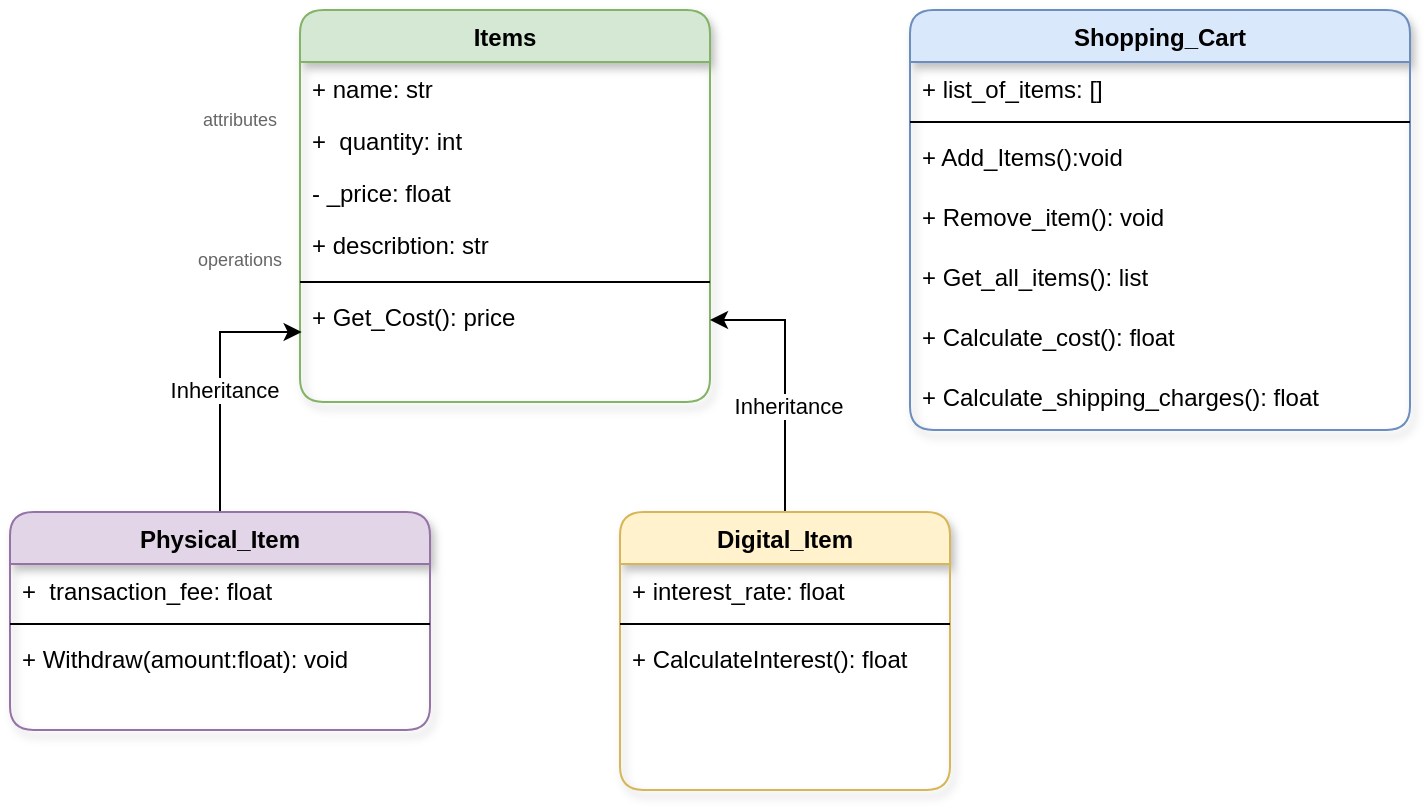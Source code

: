 <mxfile version="26.1.0">
  <diagram name="Page-1" id="g5vXmAB2UkSqzC7_Wi9n">
    <mxGraphModel dx="989" dy="532" grid="1" gridSize="10" guides="1" tooltips="1" connect="1" arrows="1" fold="1" page="1" pageScale="1" pageWidth="850" pageHeight="1100" math="0" shadow="0">
      <root>
        <mxCell id="0" />
        <mxCell id="1" parent="0" />
        <mxCell id="I1259xhRLEgN1ugOB08U-1" value="Items" style="swimlane;fontStyle=1;align=center;verticalAlign=top;childLayout=stackLayout;horizontal=1;startSize=26;horizontalStack=0;resizeParent=1;resizeLast=0;collapsible=1;marginBottom=0;rounded=1;shadow=1;strokeWidth=1;fillColor=#d5e8d4;strokeColor=#82b366;glass=0;" parent="1" vertex="1">
          <mxGeometry x="235" y="60" width="205" height="196" as="geometry">
            <mxRectangle x="230" y="140" width="160" height="26" as="alternateBounds" />
          </mxGeometry>
        </mxCell>
        <mxCell id="I1259xhRLEgN1ugOB08U-3" value="+ name: str" style="text;align=left;verticalAlign=top;spacingLeft=4;spacingRight=4;overflow=hidden;rotatable=0;points=[[0,0.5],[1,0.5]];portConstraint=eastwest;rounded=0;shadow=0;html=0;" parent="I1259xhRLEgN1ugOB08U-1" vertex="1">
          <mxGeometry y="26" width="205" height="26" as="geometry" />
        </mxCell>
        <mxCell id="I1259xhRLEgN1ugOB08U-2" value="+  quantity: int" style="text;align=left;verticalAlign=top;spacingLeft=4;spacingRight=4;overflow=hidden;rotatable=0;points=[[0,0.5],[1,0.5]];portConstraint=eastwest;" parent="I1259xhRLEgN1ugOB08U-1" vertex="1">
          <mxGeometry y="52" width="205" height="26" as="geometry" />
        </mxCell>
        <mxCell id="I1259xhRLEgN1ugOB08U-4" value="- _price: float" style="text;align=left;verticalAlign=top;spacingLeft=4;spacingRight=4;overflow=hidden;rotatable=0;points=[[0,0.5],[1,0.5]];portConstraint=eastwest;rounded=0;shadow=0;html=0;" parent="I1259xhRLEgN1ugOB08U-1" vertex="1">
          <mxGeometry y="78" width="205" height="26" as="geometry" />
        </mxCell>
        <mxCell id="I1259xhRLEgN1ugOB08U-6" value="+ describtion: str" style="text;align=left;verticalAlign=top;spacingLeft=4;spacingRight=4;overflow=hidden;rotatable=0;points=[[0,0.5],[1,0.5]];portConstraint=eastwest;" parent="I1259xhRLEgN1ugOB08U-1" vertex="1">
          <mxGeometry y="104" width="205" height="28" as="geometry" />
        </mxCell>
        <mxCell id="I1259xhRLEgN1ugOB08U-5" value="" style="line;html=1;strokeWidth=1;align=left;verticalAlign=middle;spacingTop=-1;spacingLeft=3;spacingRight=3;rotatable=0;labelPosition=right;points=[];portConstraint=eastwest;" parent="I1259xhRLEgN1ugOB08U-1" vertex="1">
          <mxGeometry y="132" width="205" height="8" as="geometry" />
        </mxCell>
        <mxCell id="I1259xhRLEgN1ugOB08U-7" value="+ Get_Cost(): price" style="text;align=left;verticalAlign=top;spacingLeft=4;spacingRight=4;overflow=hidden;rotatable=0;points=[[0,0.5],[1,0.5]];portConstraint=eastwest;" parent="I1259xhRLEgN1ugOB08U-1" vertex="1">
          <mxGeometry y="140" width="205" height="30" as="geometry" />
        </mxCell>
        <mxCell id="I1259xhRLEgN1ugOB08U-9" style="edgeStyle=orthogonalEdgeStyle;rounded=0;orthogonalLoop=1;jettySize=auto;html=1;entryX=0.004;entryY=0.7;entryDx=0;entryDy=0;entryPerimeter=0;" parent="1" source="I1259xhRLEgN1ugOB08U-11" target="I1259xhRLEgN1ugOB08U-7" edge="1">
          <mxGeometry relative="1" as="geometry" />
        </mxCell>
        <mxCell id="I1259xhRLEgN1ugOB08U-10" value="Inheritance" style="edgeLabel;html=1;align=center;verticalAlign=middle;resizable=0;points=[];" parent="I1259xhRLEgN1ugOB08U-9" vertex="1" connectable="0">
          <mxGeometry x="-0.066" y="-2" relative="1" as="geometry">
            <mxPoint as="offset" />
          </mxGeometry>
        </mxCell>
        <mxCell id="I1259xhRLEgN1ugOB08U-11" value="Physical_Item" style="swimlane;fontStyle=1;align=center;verticalAlign=top;childLayout=stackLayout;horizontal=1;startSize=26;horizontalStack=0;resizeParent=1;resizeLast=0;collapsible=1;marginBottom=0;rounded=1;shadow=1;strokeWidth=1;fillColor=#e1d5e7;strokeColor=#9673a6;" parent="1" vertex="1">
          <mxGeometry x="90" y="311" width="210" height="109" as="geometry">
            <mxRectangle x="130" y="380" width="160" height="26" as="alternateBounds" />
          </mxGeometry>
        </mxCell>
        <mxCell id="I1259xhRLEgN1ugOB08U-12" value="+  transaction_fee: float" style="text;align=left;verticalAlign=top;spacingLeft=4;spacingRight=4;overflow=hidden;rotatable=0;points=[[0,0.5],[1,0.5]];portConstraint=eastwest;" parent="I1259xhRLEgN1ugOB08U-11" vertex="1">
          <mxGeometry y="26" width="210" height="26" as="geometry" />
        </mxCell>
        <mxCell id="I1259xhRLEgN1ugOB08U-13" value="" style="line;html=1;strokeWidth=1;align=left;verticalAlign=middle;spacingTop=-1;spacingLeft=3;spacingRight=3;rotatable=0;labelPosition=right;points=[];portConstraint=eastwest;" parent="I1259xhRLEgN1ugOB08U-11" vertex="1">
          <mxGeometry y="52" width="210" height="8" as="geometry" />
        </mxCell>
        <mxCell id="I1259xhRLEgN1ugOB08U-14" value="+ Withdraw(amount:float): void" style="text;align=left;verticalAlign=top;spacingLeft=4;spacingRight=4;overflow=hidden;rotatable=0;points=[[0,0.5],[1,0.5]];portConstraint=eastwest;" parent="I1259xhRLEgN1ugOB08U-11" vertex="1">
          <mxGeometry y="60" width="210" height="26" as="geometry" />
        </mxCell>
        <mxCell id="I1259xhRLEgN1ugOB08U-15" style="edgeStyle=orthogonalEdgeStyle;rounded=0;orthogonalLoop=1;jettySize=auto;html=1;entryX=1;entryY=0.5;entryDx=0;entryDy=0;" parent="1" source="I1259xhRLEgN1ugOB08U-17" target="I1259xhRLEgN1ugOB08U-7" edge="1">
          <mxGeometry relative="1" as="geometry" />
        </mxCell>
        <mxCell id="I1259xhRLEgN1ugOB08U-16" value="Inheritance" style="edgeLabel;html=1;align=center;verticalAlign=middle;resizable=0;points=[];" parent="I1259xhRLEgN1ugOB08U-15" vertex="1" connectable="0">
          <mxGeometry x="-0.209" y="-1" relative="1" as="geometry">
            <mxPoint as="offset" />
          </mxGeometry>
        </mxCell>
        <mxCell id="I1259xhRLEgN1ugOB08U-17" value="Digital_Item" style="swimlane;fontStyle=1;align=center;verticalAlign=top;childLayout=stackLayout;horizontal=1;startSize=26;horizontalStack=0;resizeParent=1;resizeLast=0;collapsible=1;marginBottom=0;rounded=1;shadow=1;strokeWidth=1;fillColor=#fff2cc;strokeColor=#d6b656;" parent="1" vertex="1">
          <mxGeometry x="395" y="311" width="165" height="139" as="geometry">
            <mxRectangle x="550" y="140" width="160" height="26" as="alternateBounds" />
          </mxGeometry>
        </mxCell>
        <mxCell id="I1259xhRLEgN1ugOB08U-18" value="+ interest_rate: float" style="text;align=left;verticalAlign=top;spacingLeft=4;spacingRight=4;overflow=hidden;rotatable=0;points=[[0,0.5],[1,0.5]];portConstraint=eastwest;" parent="I1259xhRLEgN1ugOB08U-17" vertex="1">
          <mxGeometry y="26" width="165" height="26" as="geometry" />
        </mxCell>
        <mxCell id="I1259xhRLEgN1ugOB08U-19" value="" style="line;html=1;strokeWidth=1;align=left;verticalAlign=middle;spacingTop=-1;spacingLeft=3;spacingRight=3;rotatable=0;labelPosition=right;points=[];portConstraint=eastwest;" parent="I1259xhRLEgN1ugOB08U-17" vertex="1">
          <mxGeometry y="52" width="165" height="8" as="geometry" />
        </mxCell>
        <mxCell id="I1259xhRLEgN1ugOB08U-20" value="+ CalculateInterest(): float" style="text;align=left;verticalAlign=top;spacingLeft=4;spacingRight=4;overflow=hidden;rotatable=0;points=[[0,0.5],[1,0.5]];portConstraint=eastwest;" parent="I1259xhRLEgN1ugOB08U-17" vertex="1">
          <mxGeometry y="60" width="165" height="26" as="geometry" />
        </mxCell>
        <mxCell id="I1259xhRLEgN1ugOB08U-21" value="&lt;font&gt;attributes&lt;/font&gt;" style="text;html=1;align=center;verticalAlign=middle;whiteSpace=wrap;rounded=0;textOpacity=60;fontSize=9;" parent="1" vertex="1">
          <mxGeometry x="175" y="100" width="60" height="30" as="geometry" />
        </mxCell>
        <mxCell id="I1259xhRLEgN1ugOB08U-22" value="&lt;font&gt;operations&lt;/font&gt;" style="text;html=1;align=center;verticalAlign=middle;whiteSpace=wrap;rounded=0;textOpacity=60;fontSize=9;" parent="1" vertex="1">
          <mxGeometry x="175" y="170" width="60" height="30" as="geometry" />
        </mxCell>
        <mxCell id="I1259xhRLEgN1ugOB08U-23" value="Shopping_Cart" style="swimlane;fontStyle=1;align=center;verticalAlign=top;childLayout=stackLayout;horizontal=1;startSize=26;horizontalStack=0;resizeParent=1;resizeLast=0;collapsible=1;marginBottom=0;rounded=1;shadow=1;strokeWidth=1;fillColor=#dae8fc;strokeColor=#6c8ebf;glass=0;" parent="1" vertex="1">
          <mxGeometry x="540" y="60" width="250" height="210" as="geometry">
            <mxRectangle x="230" y="140" width="160" height="26" as="alternateBounds" />
          </mxGeometry>
        </mxCell>
        <mxCell id="I1259xhRLEgN1ugOB08U-24" value="+ list_of_items: []" style="text;align=left;verticalAlign=top;spacingLeft=4;spacingRight=4;overflow=hidden;rotatable=0;points=[[0,0.5],[1,0.5]];portConstraint=eastwest;" parent="I1259xhRLEgN1ugOB08U-23" vertex="1">
          <mxGeometry y="26" width="250" height="26" as="geometry" />
        </mxCell>
        <mxCell id="I1259xhRLEgN1ugOB08U-28" value="" style="line;html=1;strokeWidth=1;align=left;verticalAlign=middle;spacingTop=-1;spacingLeft=3;spacingRight=3;rotatable=0;labelPosition=right;points=[];portConstraint=eastwest;" parent="I1259xhRLEgN1ugOB08U-23" vertex="1">
          <mxGeometry y="52" width="250" height="8" as="geometry" />
        </mxCell>
        <mxCell id="I1259xhRLEgN1ugOB08U-29" value="+ Add_Items():void" style="text;align=left;verticalAlign=top;spacingLeft=4;spacingRight=4;overflow=hidden;rotatable=0;points=[[0,0.5],[1,0.5]];portConstraint=eastwest;" parent="I1259xhRLEgN1ugOB08U-23" vertex="1">
          <mxGeometry y="60" width="250" height="30" as="geometry" />
        </mxCell>
        <mxCell id="-t2RpOjE0i4wilOCwamS-1" value="+ Remove_item(): void" style="text;align=left;verticalAlign=top;spacingLeft=4;spacingRight=4;overflow=hidden;rotatable=0;points=[[0,0.5],[1,0.5]];portConstraint=eastwest;" vertex="1" parent="I1259xhRLEgN1ugOB08U-23">
          <mxGeometry y="90" width="250" height="30" as="geometry" />
        </mxCell>
        <mxCell id="-t2RpOjE0i4wilOCwamS-2" value="+ Get_all_items(): list" style="text;align=left;verticalAlign=top;spacingLeft=4;spacingRight=4;overflow=hidden;rotatable=0;points=[[0,0.5],[1,0.5]];portConstraint=eastwest;" vertex="1" parent="I1259xhRLEgN1ugOB08U-23">
          <mxGeometry y="120" width="250" height="30" as="geometry" />
        </mxCell>
        <mxCell id="-t2RpOjE0i4wilOCwamS-3" value="+ Calculate_cost(): float" style="text;align=left;verticalAlign=top;spacingLeft=4;spacingRight=4;overflow=hidden;rotatable=0;points=[[0,0.5],[1,0.5]];portConstraint=eastwest;" vertex="1" parent="I1259xhRLEgN1ugOB08U-23">
          <mxGeometry y="150" width="250" height="30" as="geometry" />
        </mxCell>
        <mxCell id="-t2RpOjE0i4wilOCwamS-4" value="+ Calculate_shipping_charges(): float" style="text;align=left;verticalAlign=top;spacingLeft=4;spacingRight=4;overflow=hidden;rotatable=0;points=[[0,0.5],[1,0.5]];portConstraint=eastwest;" vertex="1" parent="I1259xhRLEgN1ugOB08U-23">
          <mxGeometry y="180" width="250" height="30" as="geometry" />
        </mxCell>
      </root>
    </mxGraphModel>
  </diagram>
</mxfile>
